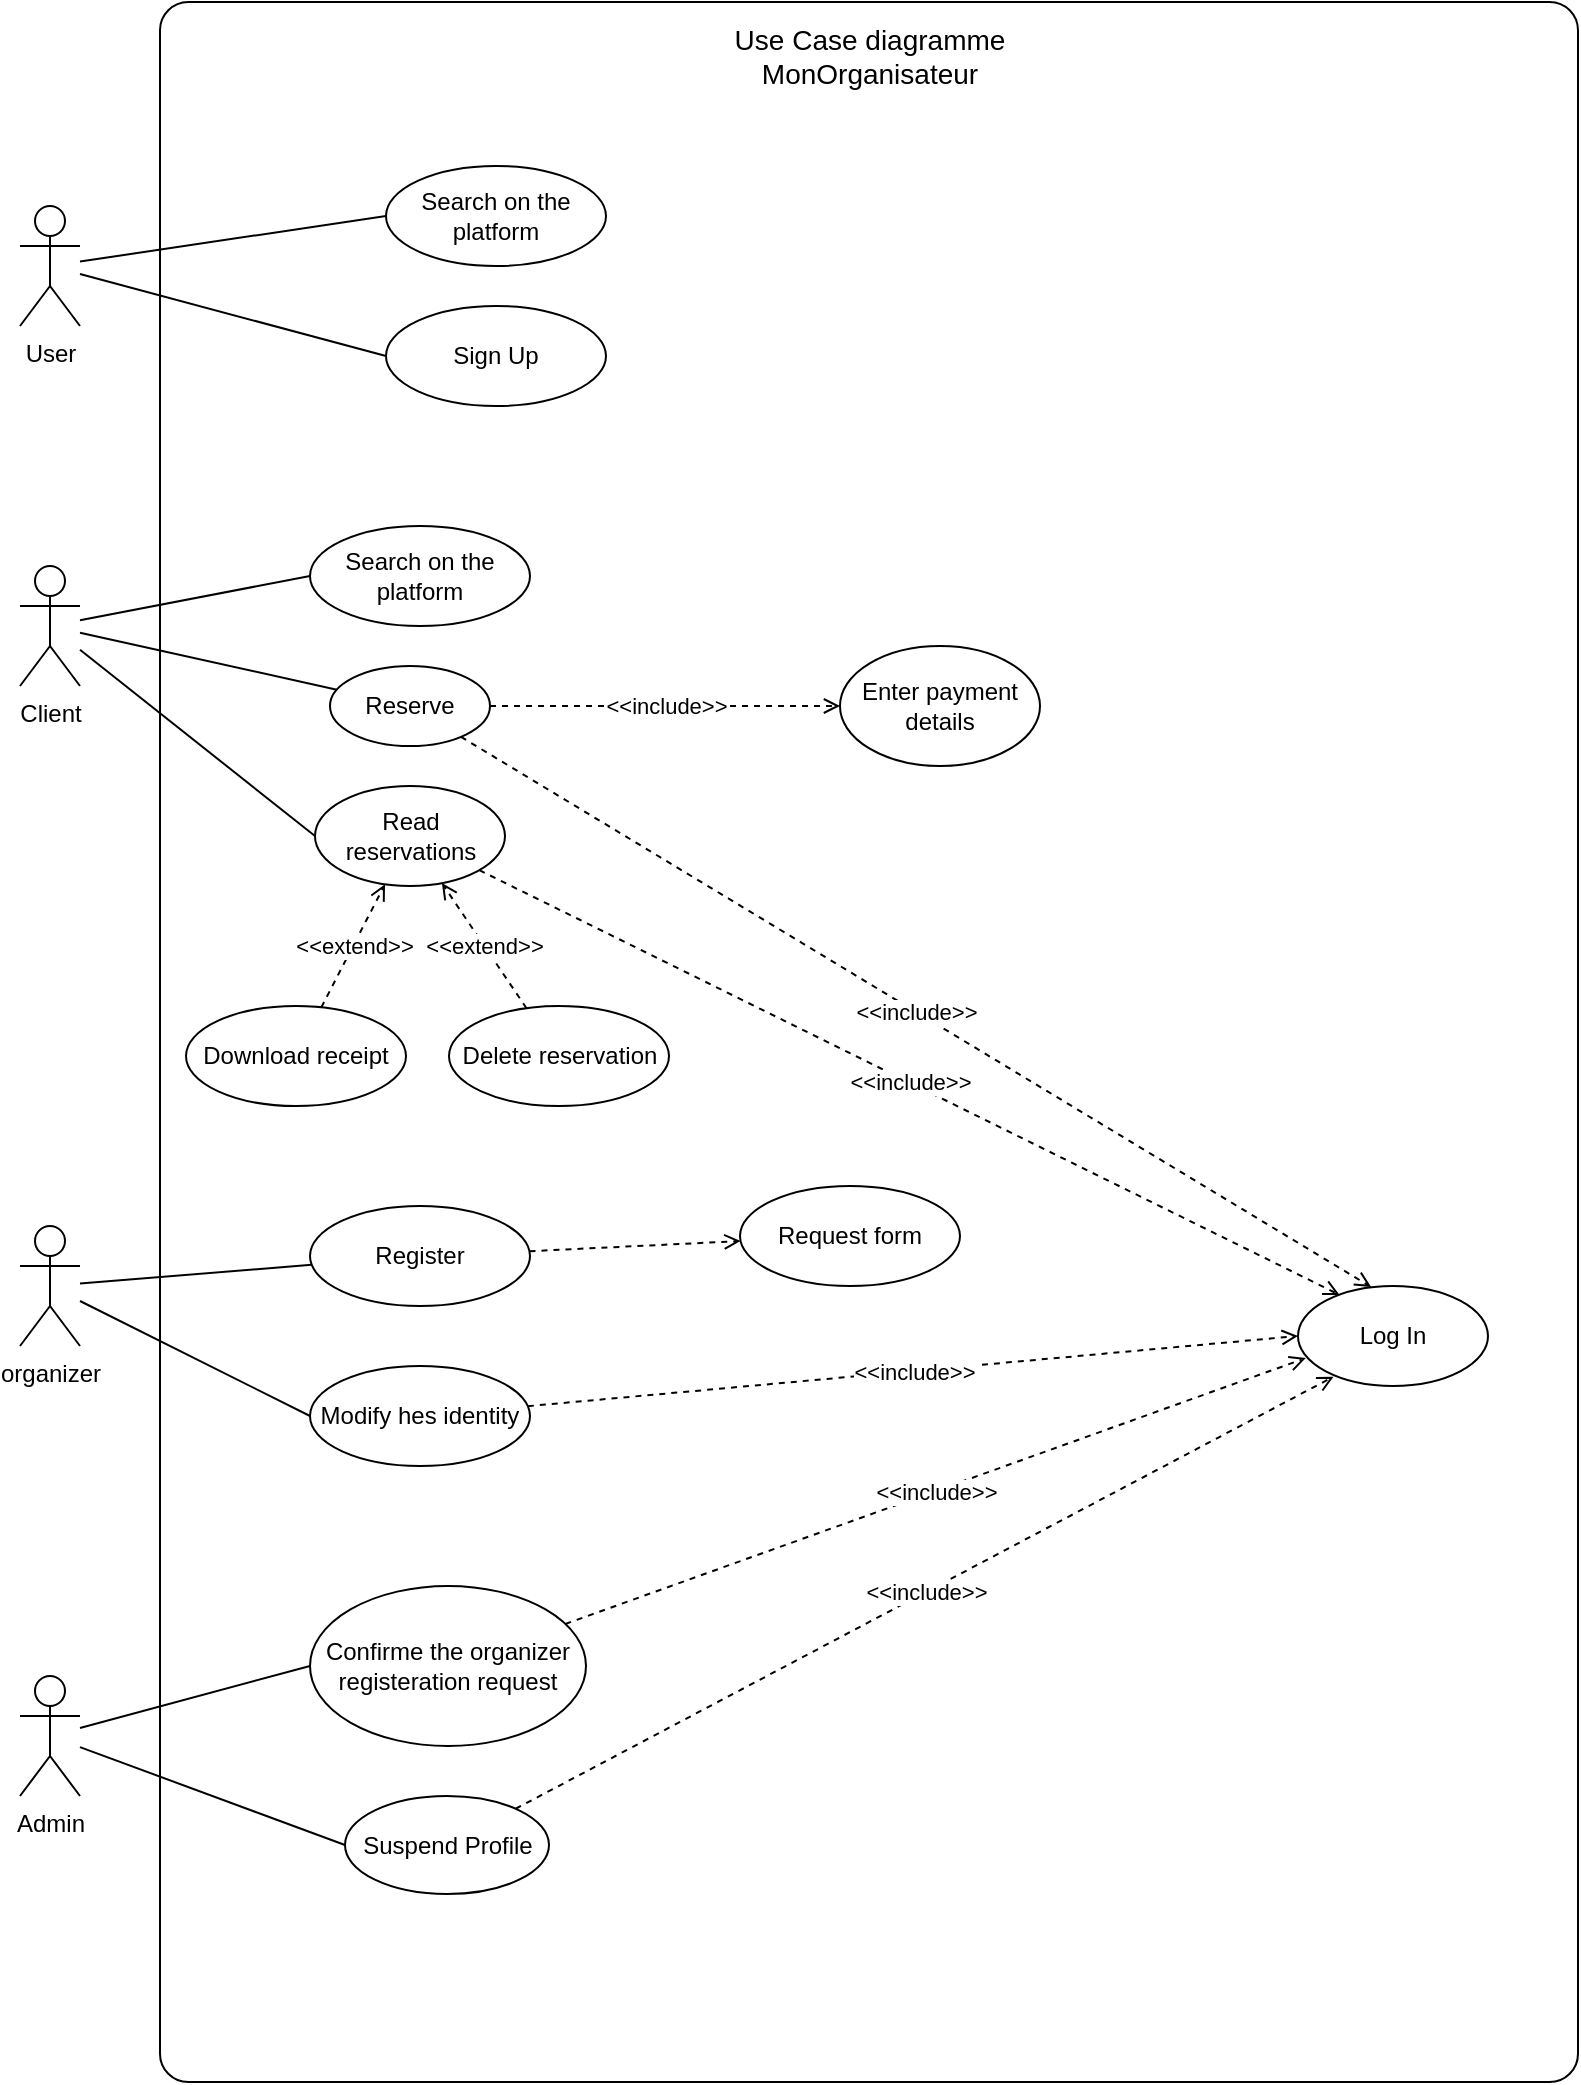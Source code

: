 <mxfile>
    <diagram id="ixggnV8RtaeOouiZ63La" name="Page-1">
        <mxGraphModel dx="1089" dy="790" grid="1" gridSize="10" guides="1" tooltips="1" connect="1" arrows="1" fold="1" page="1" pageScale="1" pageWidth="850" pageHeight="1100" math="0" shadow="0">
            <root>
                <mxCell id="0"/>
                <mxCell id="1" parent="0"/>
                <mxCell id="LcNwLO7DvMdSj1Io22Rn-1" value="" style="rounded=1;whiteSpace=wrap;html=1;arcSize=2;" parent="1" vertex="1">
                    <mxGeometry x="107" y="28" width="709" height="1040" as="geometry"/>
                </mxCell>
                <mxCell id="LcNwLO7DvMdSj1Io22Rn-7" style="edgeStyle=none;rounded=0;orthogonalLoop=1;jettySize=auto;html=1;endArrow=none;endFill=0;" parent="1" source="LcNwLO7DvMdSj1Io22Rn-9" target="LcNwLO7DvMdSj1Io22Rn-32" edge="1">
                    <mxGeometry relative="1" as="geometry"/>
                </mxCell>
                <mxCell id="LcNwLO7DvMdSj1Io22Rn-8" style="edgeStyle=none;rounded=0;orthogonalLoop=1;jettySize=auto;html=1;entryX=0;entryY=0.5;entryDx=0;entryDy=0;endArrow=none;endFill=0;" parent="1" source="LcNwLO7DvMdSj1Io22Rn-9" target="LcNwLO7DvMdSj1Io22Rn-34" edge="1">
                    <mxGeometry relative="1" as="geometry"/>
                </mxCell>
                <mxCell id="rEs1j5VtkF3X8l7jMAPh-16" style="edgeStyle=none;rounded=0;orthogonalLoop=1;jettySize=auto;html=1;entryX=0;entryY=0.5;entryDx=0;entryDy=0;endArrow=none;endFill=0;" parent="1" source="LcNwLO7DvMdSj1Io22Rn-9" target="rEs1j5VtkF3X8l7jMAPh-15" edge="1">
                    <mxGeometry relative="1" as="geometry"/>
                </mxCell>
                <mxCell id="LcNwLO7DvMdSj1Io22Rn-9" value="Client" style="shape=umlActor;verticalLabelPosition=bottom;verticalAlign=top;html=1;outlineConnect=0;" parent="1" vertex="1">
                    <mxGeometry x="37" y="310" width="30" height="60" as="geometry"/>
                </mxCell>
                <mxCell id="LcNwLO7DvMdSj1Io22Rn-12" style="edgeStyle=none;rounded=0;orthogonalLoop=1;jettySize=auto;html=1;entryX=0;entryY=0.5;entryDx=0;entryDy=0;endArrow=none;endFill=0;" parent="1" source="LcNwLO7DvMdSj1Io22Rn-16" target="LcNwLO7DvMdSj1Io22Rn-40" edge="1">
                    <mxGeometry relative="1" as="geometry"/>
                </mxCell>
                <mxCell id="LcNwLO7DvMdSj1Io22Rn-13" style="edgeStyle=none;rounded=0;orthogonalLoop=1;jettySize=auto;html=1;entryX=0;entryY=0.5;entryDx=0;entryDy=0;endArrow=none;endFill=0;" parent="1" source="LcNwLO7DvMdSj1Io22Rn-16" target="LcNwLO7DvMdSj1Io22Rn-42" edge="1">
                    <mxGeometry relative="1" as="geometry"/>
                </mxCell>
                <mxCell id="LcNwLO7DvMdSj1Io22Rn-16" value="Admin" style="shape=umlActor;verticalLabelPosition=bottom;verticalAlign=top;html=1;outlineConnect=0;" parent="1" vertex="1">
                    <mxGeometry x="37" y="865" width="30" height="60" as="geometry"/>
                </mxCell>
                <mxCell id="LcNwLO7DvMdSj1Io22Rn-17" value="&lt;font style=&quot;font-size: 14px&quot;&gt;Use Case diagramme&lt;br&gt;MonOrganisateur&lt;/font&gt;" style="text;html=1;strokeColor=none;fillColor=none;align=center;verticalAlign=middle;whiteSpace=wrap;rounded=0;" parent="1" vertex="1">
                    <mxGeometry x="361.5" y="40" width="200" height="30" as="geometry"/>
                </mxCell>
                <mxCell id="LcNwLO7DvMdSj1Io22Rn-27" style="edgeStyle=none;rounded=0;orthogonalLoop=1;jettySize=auto;html=1;entryX=1;entryY=1;entryDx=0;entryDy=0;endArrow=none;endFill=0;" parent="1" edge="1">
                    <mxGeometry relative="1" as="geometry">
                        <mxPoint x="245.284" y="432.142" as="sourcePoint"/>
                        <mxPoint x="245.284" y="432.142" as="targetPoint"/>
                    </mxGeometry>
                </mxCell>
                <mxCell id="LcNwLO7DvMdSj1Io22Rn-28" value="Log In" style="ellipse;whiteSpace=wrap;html=1;" parent="1" vertex="1">
                    <mxGeometry x="676" y="670" width="95" height="50" as="geometry"/>
                </mxCell>
                <mxCell id="rEs1j5VtkF3X8l7jMAPh-5" style="edgeStyle=none;rounded=0;orthogonalLoop=1;jettySize=auto;html=1;entryX=0;entryY=0.5;entryDx=0;entryDy=0;endArrow=none;endFill=0;" parent="1" source="LcNwLO7DvMdSj1Io22Rn-30" target="rEs1j5VtkF3X8l7jMAPh-4" edge="1">
                    <mxGeometry relative="1" as="geometry"/>
                </mxCell>
                <mxCell id="rEs1j5VtkF3X8l7jMAPh-22" style="edgeStyle=none;rounded=0;orthogonalLoop=1;jettySize=auto;html=1;entryX=0;entryY=0.5;entryDx=0;entryDy=0;endArrow=none;endFill=0;" parent="1" source="LcNwLO7DvMdSj1Io22Rn-30" target="rEs1j5VtkF3X8l7jMAPh-21" edge="1">
                    <mxGeometry relative="1" as="geometry"/>
                </mxCell>
                <mxCell id="LcNwLO7DvMdSj1Io22Rn-30" value="User" style="shape=umlActor;verticalLabelPosition=bottom;verticalAlign=top;html=1;outlineConnect=0;" parent="1" vertex="1">
                    <mxGeometry x="37" y="130" width="30" height="60" as="geometry"/>
                </mxCell>
                <mxCell id="LcNwLO7DvMdSj1Io22Rn-31" value="&amp;lt;&amp;lt;include&amp;gt;&amp;gt;" style="edgeStyle=none;rounded=0;orthogonalLoop=1;jettySize=auto;html=1;endArrow=open;endFill=0;entryX=0.385;entryY=0.01;entryDx=0;entryDy=0;entryPerimeter=0;startArrow=none;startFill=0;dashed=1;" parent="1" source="LcNwLO7DvMdSj1Io22Rn-32" target="LcNwLO7DvMdSj1Io22Rn-28" edge="1">
                    <mxGeometry relative="1" as="geometry">
                        <mxPoint x="527" y="728" as="targetPoint"/>
                    </mxGeometry>
                </mxCell>
                <mxCell id="LcNwLO7DvMdSj1Io22Rn-32" value="Reserve" style="ellipse;whiteSpace=wrap;html=1;" parent="1" vertex="1">
                    <mxGeometry x="192" y="360" width="80" height="40" as="geometry"/>
                </mxCell>
                <mxCell id="LcNwLO7DvMdSj1Io22Rn-33" value="&amp;lt;&amp;lt;include&amp;gt;&amp;gt;" style="edgeStyle=none;rounded=0;orthogonalLoop=1;jettySize=auto;html=1;endArrow=open;endFill=0;entryX=0.219;entryY=0.089;entryDx=0;entryDy=0;entryPerimeter=0;startArrow=none;startFill=0;dashed=1;" parent="1" source="LcNwLO7DvMdSj1Io22Rn-34" target="LcNwLO7DvMdSj1Io22Rn-28" edge="1">
                    <mxGeometry relative="1" as="geometry"/>
                </mxCell>
                <mxCell id="LcNwLO7DvMdSj1Io22Rn-34" value="Read reservations" style="ellipse;whiteSpace=wrap;html=1;" parent="1" vertex="1">
                    <mxGeometry x="184.5" y="420" width="95" height="50" as="geometry"/>
                </mxCell>
                <mxCell id="LcNwLO7DvMdSj1Io22Rn-35" value="&amp;lt;&amp;lt;include&amp;gt;&amp;gt;" style="edgeStyle=none;rounded=0;orthogonalLoop=1;jettySize=auto;html=1;entryX=0;entryY=0.5;entryDx=0;entryDy=0;dashed=1;startArrow=none;startFill=0;endArrow=open;endFill=0;exitX=1;exitY=0.5;exitDx=0;exitDy=0;" parent="1" source="LcNwLO7DvMdSj1Io22Rn-32" target="LcNwLO7DvMdSj1Io22Rn-47" edge="1">
                    <mxGeometry relative="1" as="geometry"/>
                </mxCell>
                <mxCell id="LcNwLO7DvMdSj1Io22Rn-39" value="&amp;lt;&amp;lt;include&amp;gt;&amp;gt;" style="edgeStyle=none;rounded=0;orthogonalLoop=1;jettySize=auto;html=1;endArrow=open;endFill=0;entryX=0.041;entryY=0.721;entryDx=0;entryDy=0;entryPerimeter=0;startArrow=none;startFill=0;dashed=1;" parent="1" source="LcNwLO7DvMdSj1Io22Rn-40" target="LcNwLO7DvMdSj1Io22Rn-28" edge="1">
                    <mxGeometry relative="1" as="geometry">
                        <Array as="points"/>
                    </mxGeometry>
                </mxCell>
                <mxCell id="LcNwLO7DvMdSj1Io22Rn-40" value="Confirme the organizer registeration request" style="ellipse;whiteSpace=wrap;html=1;" parent="1" vertex="1">
                    <mxGeometry x="182" y="820" width="138" height="80" as="geometry"/>
                </mxCell>
                <mxCell id="LcNwLO7DvMdSj1Io22Rn-41" value="&amp;lt;&amp;lt;include&amp;gt;&amp;gt;" style="edgeStyle=none;rounded=0;orthogonalLoop=1;jettySize=auto;html=1;endArrow=open;endFill=0;entryX=0.187;entryY=0.907;entryDx=0;entryDy=0;entryPerimeter=0;startArrow=none;startFill=0;dashed=1;" parent="1" source="LcNwLO7DvMdSj1Io22Rn-42" target="LcNwLO7DvMdSj1Io22Rn-28" edge="1">
                    <mxGeometry relative="1" as="geometry"/>
                </mxCell>
                <mxCell id="LcNwLO7DvMdSj1Io22Rn-42" value="Suspend Profile" style="ellipse;whiteSpace=wrap;html=1;" parent="1" vertex="1">
                    <mxGeometry x="199.5" y="925" width="102" height="49" as="geometry"/>
                </mxCell>
                <mxCell id="LcNwLO7DvMdSj1Io22Rn-47" value="Enter payment details" style="ellipse;whiteSpace=wrap;html=1;" parent="1" vertex="1">
                    <mxGeometry x="447" y="350" width="100" height="60" as="geometry"/>
                </mxCell>
                <mxCell id="rEs1j5VtkF3X8l7jMAPh-3" style="rounded=0;orthogonalLoop=1;jettySize=auto;html=1;entryX=0;entryY=0.5;entryDx=0;entryDy=0;endArrow=none;endFill=0;" parent="1" source="rEs1j5VtkF3X8l7jMAPh-1" target="rEs1j5VtkF3X8l7jMAPh-2" edge="1">
                    <mxGeometry relative="1" as="geometry">
                        <Array as="points"/>
                    </mxGeometry>
                </mxCell>
                <mxCell id="rEs1j5VtkF3X8l7jMAPh-12" style="edgeStyle=none;rounded=0;orthogonalLoop=1;jettySize=auto;html=1;endArrow=none;endFill=0;" parent="1" source="rEs1j5VtkF3X8l7jMAPh-1" target="rEs1j5VtkF3X8l7jMAPh-11" edge="1">
                    <mxGeometry relative="1" as="geometry"/>
                </mxCell>
                <mxCell id="rEs1j5VtkF3X8l7jMAPh-1" value="organizer" style="shape=umlActor;verticalLabelPosition=bottom;verticalAlign=top;html=1;outlineConnect=0;" parent="1" vertex="1">
                    <mxGeometry x="37" y="640" width="30" height="60" as="geometry"/>
                </mxCell>
                <mxCell id="rEs1j5VtkF3X8l7jMAPh-18" value="&amp;lt;&amp;lt;include&amp;gt;&amp;gt;" style="edgeStyle=none;rounded=0;orthogonalLoop=1;jettySize=auto;html=1;entryX=0;entryY=0.5;entryDx=0;entryDy=0;endArrow=open;endFill=0;dashed=1;" parent="1" source="rEs1j5VtkF3X8l7jMAPh-2" target="LcNwLO7DvMdSj1Io22Rn-28" edge="1">
                    <mxGeometry relative="1" as="geometry"/>
                </mxCell>
                <mxCell id="rEs1j5VtkF3X8l7jMAPh-2" value="Modify hes&amp;nbsp;identity" style="ellipse;whiteSpace=wrap;html=1;" parent="1" vertex="1">
                    <mxGeometry x="182" y="710" width="110" height="50" as="geometry"/>
                </mxCell>
                <mxCell id="rEs1j5VtkF3X8l7jMAPh-4" value="Sign Up" style="ellipse;whiteSpace=wrap;html=1;" parent="1" vertex="1">
                    <mxGeometry x="220" y="180" width="110" height="50" as="geometry"/>
                </mxCell>
                <mxCell id="rEs1j5VtkF3X8l7jMAPh-7" value="&amp;lt;&amp;lt;extend&amp;gt;&amp;gt;" style="edgeStyle=none;rounded=0;orthogonalLoop=1;jettySize=auto;html=1;endArrow=open;endFill=0;dashed=1;" parent="1" source="rEs1j5VtkF3X8l7jMAPh-6" target="LcNwLO7DvMdSj1Io22Rn-34" edge="1">
                    <mxGeometry relative="1" as="geometry"/>
                </mxCell>
                <mxCell id="rEs1j5VtkF3X8l7jMAPh-6" value="&lt;span class=&quot;VIiyi&quot; lang=&quot;en&quot;&gt;Download receipt&lt;/span&gt;" style="ellipse;whiteSpace=wrap;html=1;" parent="1" vertex="1">
                    <mxGeometry x="120" y="530" width="110" height="50" as="geometry"/>
                </mxCell>
                <mxCell id="rEs1j5VtkF3X8l7jMAPh-20" value="" style="edgeStyle=none;rounded=0;orthogonalLoop=1;jettySize=auto;html=1;dashed=1;endArrow=open;endFill=0;" parent="1" source="rEs1j5VtkF3X8l7jMAPh-11" target="rEs1j5VtkF3X8l7jMAPh-19" edge="1">
                    <mxGeometry relative="1" as="geometry"/>
                </mxCell>
                <mxCell id="rEs1j5VtkF3X8l7jMAPh-11" value="Register" style="ellipse;whiteSpace=wrap;html=1;" parent="1" vertex="1">
                    <mxGeometry x="182" y="630" width="110" height="50" as="geometry"/>
                </mxCell>
                <mxCell id="rEs1j5VtkF3X8l7jMAPh-15" value="Search on the platform" style="ellipse;whiteSpace=wrap;html=1;" parent="1" vertex="1">
                    <mxGeometry x="182" y="290" width="110" height="50" as="geometry"/>
                </mxCell>
                <mxCell id="rEs1j5VtkF3X8l7jMAPh-19" value="Request form" style="ellipse;whiteSpace=wrap;html=1;" parent="1" vertex="1">
                    <mxGeometry x="397" y="620" width="110" height="50" as="geometry"/>
                </mxCell>
                <mxCell id="rEs1j5VtkF3X8l7jMAPh-21" value="Search on the platform" style="ellipse;whiteSpace=wrap;html=1;" parent="1" vertex="1">
                    <mxGeometry x="220" y="110" width="110" height="50" as="geometry"/>
                </mxCell>
                <mxCell id="NCV1q0EoNAmsbDJ_327a-4" value="&amp;lt;&amp;lt;extend&amp;gt;&amp;gt;" style="edgeStyle=none;rounded=0;orthogonalLoop=1;jettySize=auto;html=1;endArrow=open;endFill=0;dashed=1;" parent="1" source="NCV1q0EoNAmsbDJ_327a-1" target="LcNwLO7DvMdSj1Io22Rn-34" edge="1">
                    <mxGeometry relative="1" as="geometry"/>
                </mxCell>
                <mxCell id="NCV1q0EoNAmsbDJ_327a-1" value="Delete reservation" style="ellipse;whiteSpace=wrap;html=1;" parent="1" vertex="1">
                    <mxGeometry x="251.5" y="530" width="110" height="50" as="geometry"/>
                </mxCell>
                <mxCell id="NCV1q0EoNAmsbDJ_327a-2" style="edgeStyle=orthogonalEdgeStyle;rounded=0;orthogonalLoop=1;jettySize=auto;html=1;exitX=0.5;exitY=1;exitDx=0;exitDy=0;" parent="1" source="LcNwLO7DvMdSj1Io22Rn-17" target="LcNwLO7DvMdSj1Io22Rn-17" edge="1">
                    <mxGeometry relative="1" as="geometry"/>
                </mxCell>
            </root>
        </mxGraphModel>
    </diagram>
</mxfile>